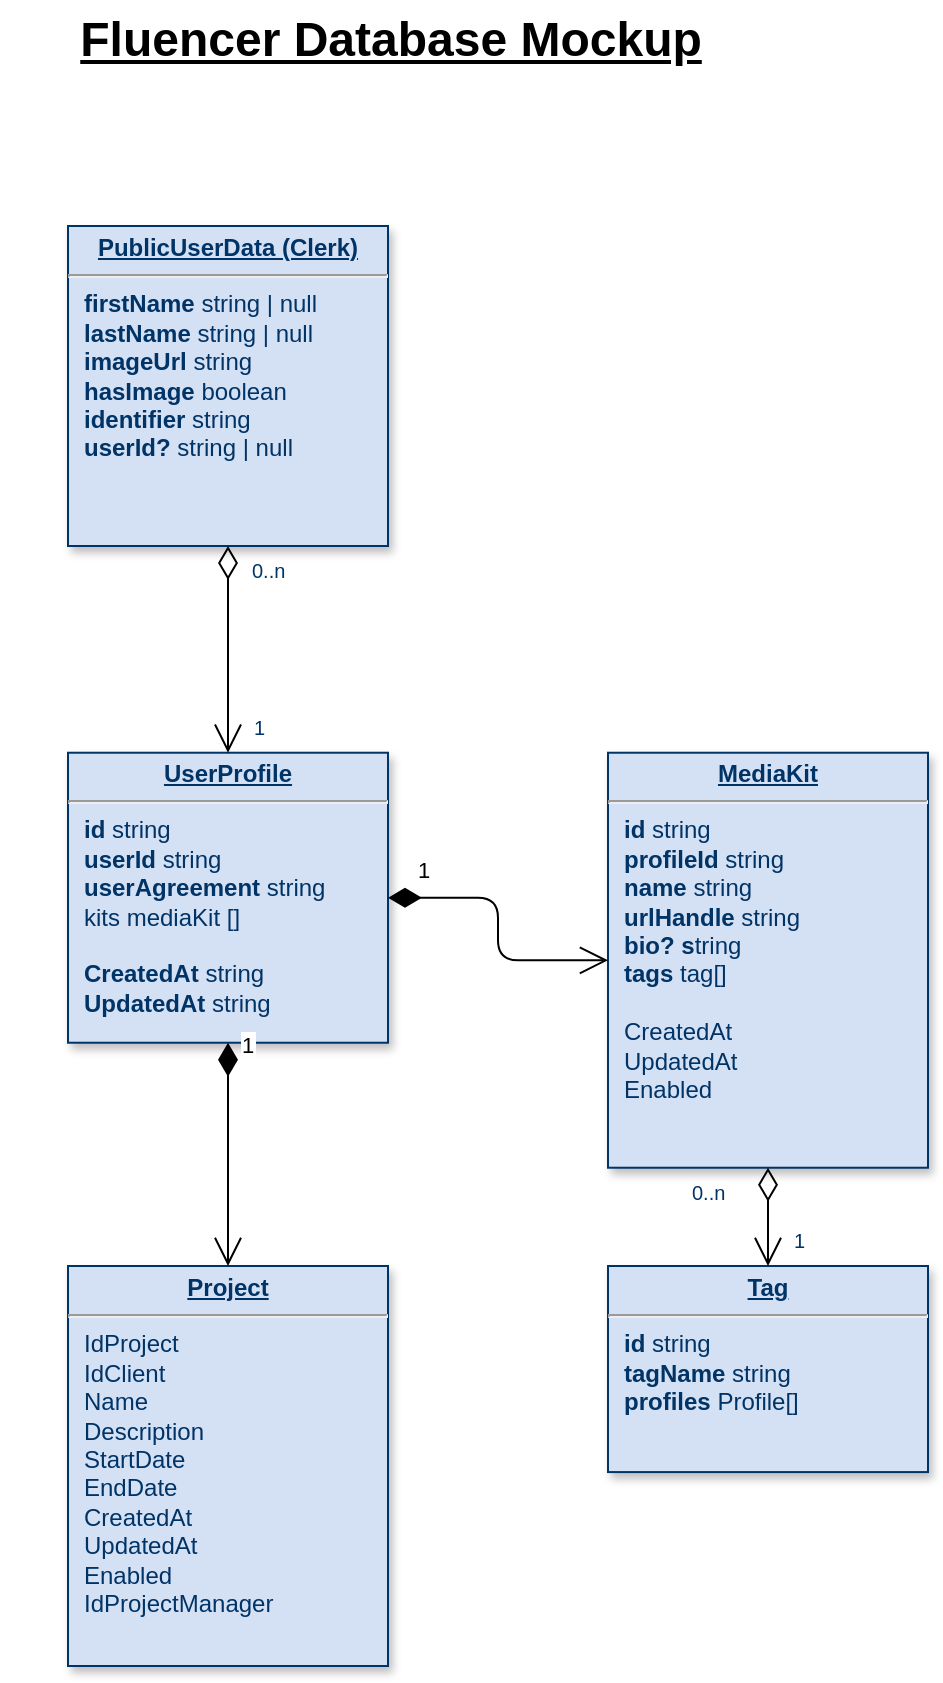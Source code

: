<mxfile version="24.7.6">
  <diagram name="Page-1" id="efa7a0a1-bf9b-a30e-e6df-94a7791c09e9">
    <mxGraphModel dx="1956" dy="1060" grid="1" gridSize="10" guides="1" tooltips="1" connect="1" arrows="1" fold="1" page="1" pageScale="1" pageWidth="826" pageHeight="1169" background="none" math="0" shadow="0">
      <root>
        <mxCell id="0" />
        <mxCell id="1" parent="0" />
        <mxCell id="20" value="&lt;p style=&quot;margin: 0px; margin-top: 4px; text-align: center; text-decoration: underline;&quot;&gt;&lt;b&gt;MediaKit&lt;/b&gt;&lt;/p&gt;&lt;hr&gt;&lt;p style=&quot;margin: 0px; margin-left: 8px;&quot;&gt;&lt;b&gt;id&lt;/b&gt;&amp;nbsp;string&lt;/p&gt;&lt;p style=&quot;margin: 0px; margin-left: 8px;&quot;&gt;&lt;b&gt;profileId&lt;/b&gt;&amp;nbsp;string&lt;/p&gt;&lt;p style=&quot;margin: 0px; margin-left: 8px;&quot;&gt;&lt;b&gt;name&lt;/b&gt;&amp;nbsp;string&lt;/p&gt;&lt;p style=&quot;margin: 0px; margin-left: 8px;&quot;&gt;&lt;b&gt;urlHandle&lt;/b&gt;&amp;nbsp;string&lt;/p&gt;&lt;p style=&quot;margin: 0px; margin-left: 8px;&quot;&gt;&lt;span style=&quot;background-color: initial;&quot;&gt;&lt;b&gt;bio? s&lt;/b&gt;tring&lt;/span&gt;&lt;/p&gt;&lt;p style=&quot;margin: 0px; margin-left: 8px;&quot;&gt;&lt;span style=&quot;background-color: initial;&quot;&gt;&lt;b&gt;tags&lt;/b&gt;&amp;nbsp;tag[]&lt;/span&gt;&lt;br&gt;&lt;/p&gt;&lt;p style=&quot;margin: 0px; margin-left: 8px;&quot;&gt;&lt;br&gt;&lt;/p&gt;&lt;p style=&quot;margin: 0px; margin-left: 8px;&quot;&gt;CreatedAt&lt;/p&gt;&lt;p style=&quot;margin: 0px; margin-left: 8px;&quot;&gt;UpdatedAt&lt;/p&gt;&lt;p style=&quot;margin: 0px; margin-left: 8px;&quot;&gt;Enabled&lt;/p&gt;" style="verticalAlign=top;align=left;overflow=fill;fontSize=12;fontFamily=Helvetica;html=1;strokeColor=#003366;shadow=1;fillColor=#D4E1F5;fontColor=#003366" parent="1" vertex="1">
          <mxGeometry x="310" y="423.36" width="160" height="207.5" as="geometry" />
        </mxCell>
        <mxCell id="21" value="&lt;p style=&quot;margin: 0px; margin-top: 4px; text-align: center; text-decoration: underline;&quot;&gt;&lt;strong&gt;UserProfile&lt;/strong&gt;&lt;/p&gt;&lt;hr&gt;&lt;p style=&quot;margin: 0px; margin-left: 8px;&quot;&gt;&lt;b&gt;id&lt;/b&gt; string&lt;/p&gt;&lt;p style=&quot;margin: 0px; margin-left: 8px;&quot;&gt;&lt;b&gt;userId&lt;/b&gt;&amp;nbsp;string&lt;/p&gt;&lt;p style=&quot;margin: 0px; margin-left: 8px;&quot;&gt;&lt;b&gt;userAgreement&lt;/b&gt;&amp;nbsp;string&lt;/p&gt;&lt;p style=&quot;margin: 0px; margin-left: 8px;&quot;&gt;kits mediaKit []&lt;/p&gt;&lt;p style=&quot;margin: 0px; margin-left: 8px;&quot;&gt;&lt;br&gt;&lt;/p&gt;&lt;p style=&quot;margin: 0px; margin-left: 8px;&quot;&gt;&lt;b&gt;CreatedAt&lt;/b&gt; string&lt;/p&gt;&lt;p style=&quot;margin: 0px; margin-left: 8px;&quot;&gt;&lt;b&gt;UpdatedAt&lt;/b&gt; string&lt;/p&gt;" style="verticalAlign=top;align=left;overflow=fill;fontSize=12;fontFamily=Helvetica;html=1;strokeColor=#003366;shadow=1;fillColor=#D4E1F5;fontColor=#003366" parent="1" vertex="1">
          <mxGeometry x="40" y="423.36" width="160" height="145" as="geometry" />
        </mxCell>
        <mxCell id="24" value="&lt;p style=&quot;margin: 4px 0px 0px; text-decoration: underline; text-align: center;&quot;&gt;&lt;strong&gt;Tag&lt;/strong&gt;&lt;/p&gt;&lt;hr&gt;&lt;p style=&quot;margin: 0px; margin-left: 8px;&quot;&gt;&lt;span style=&quot;background-color: initial;&quot;&gt;&lt;b&gt;id&lt;/b&gt;&amp;nbsp;string&lt;/span&gt;&lt;br&gt;&lt;/p&gt;&lt;p style=&quot;margin: 0px; margin-left: 8px;&quot;&gt;&lt;b&gt;tagName&lt;/b&gt;&amp;nbsp;string&lt;/p&gt;&lt;p style=&quot;margin: 0px; margin-left: 8px;&quot;&gt;&lt;b&gt;profiles&amp;nbsp;&lt;/b&gt;Profile[]&lt;/p&gt;" style="verticalAlign=top;align=left;overflow=fill;fontSize=12;fontFamily=Helvetica;html=1;strokeColor=#003366;shadow=1;fillColor=#D4E1F5;fontColor=#003366" parent="1" vertex="1">
          <mxGeometry x="310" y="680" width="160" height="103.04" as="geometry" />
        </mxCell>
        <mxCell id="25" value="&lt;p style=&quot;text-align: center; margin: 4px 0px 0px;&quot;&gt;&lt;span style=&quot;background-color: initial; text-align: left;&quot;&gt;&lt;b&gt;&lt;u&gt;PublicUserData (Clerk)&lt;/u&gt;&lt;/b&gt;&lt;/span&gt;&lt;/p&gt;&lt;hr&gt;&lt;p style=&quot;margin: 0px; margin-left: 8px;&quot;&gt;&lt;b&gt;firstName&lt;/b&gt; string | null&lt;/p&gt;&lt;p style=&quot;margin: 0px; margin-left: 8px;&quot;&gt;&lt;b&gt;lastName&lt;/b&gt; string | null&lt;/p&gt;&lt;p style=&quot;margin: 0px; margin-left: 8px;&quot;&gt;&lt;b&gt;imageUrl&lt;/b&gt; string&lt;/p&gt;&lt;p style=&quot;margin: 0px; margin-left: 8px;&quot;&gt;&lt;b&gt;hasImage&lt;/b&gt; boolean&lt;/p&gt;&lt;p style=&quot;margin: 0px; margin-left: 8px;&quot;&gt;&lt;b&gt;identifier&lt;/b&gt;&amp;nbsp;string&lt;/p&gt;&lt;p style=&quot;margin: 0px; margin-left: 8px;&quot;&gt;&lt;b&gt;userId?&lt;/b&gt;&amp;nbsp;string | null&lt;/p&gt;" style="verticalAlign=top;align=left;overflow=fill;fontSize=12;fontFamily=Helvetica;html=1;strokeColor=#003366;shadow=1;fillColor=#D4E1F5;fontColor=#003366" parent="1" vertex="1">
          <mxGeometry x="40.0" y="160.0" width="160" height="160" as="geometry" />
        </mxCell>
        <mxCell id="29" value="&lt;p style=&quot;margin: 0px; margin-top: 4px; text-align: center; text-decoration: underline;&quot;&gt;&lt;strong&gt;Project&lt;/strong&gt;&lt;/p&gt;&lt;hr /&gt;&lt;p style=&quot;margin: 0px; margin-left: 8px;&quot;&gt;IdProject&lt;/p&gt;&lt;p style=&quot;margin: 0px; margin-left: 8px;&quot;&gt;IdClient&lt;/p&gt;&lt;p style=&quot;margin: 0px; margin-left: 8px;&quot;&gt;Name&lt;/p&gt;&lt;p style=&quot;margin: 0px; margin-left: 8px;&quot;&gt;Description&lt;/p&gt;&lt;p style=&quot;margin: 0px; margin-left: 8px;&quot;&gt;StartDate&lt;/p&gt;&lt;p style=&quot;margin: 0px; margin-left: 8px;&quot;&gt;EndDate&lt;/p&gt;&lt;p style=&quot;margin: 0px; margin-left: 8px;&quot;&gt;CreatedAt&lt;/p&gt;&lt;p style=&quot;margin: 0px; margin-left: 8px;&quot;&gt;UpdatedAt&lt;/p&gt;&lt;p style=&quot;margin: 0px; margin-left: 8px;&quot;&gt;Enabled&lt;br /&gt;IdProjectManager&lt;/p&gt;" style="verticalAlign=top;align=left;overflow=fill;fontSize=12;fontFamily=Helvetica;html=1;strokeColor=#003366;shadow=1;fillColor=#D4E1F5;fontColor=#003366" parent="1" vertex="1">
          <mxGeometry x="40.0" y="680.0" width="160" height="200" as="geometry" />
        </mxCell>
        <mxCell id="87" value="" style="endArrow=open;endSize=12;startArrow=diamondThin;startSize=14;startFill=0;edgeStyle=orthogonalEdgeStyle" parent="1" source="20" target="24" edge="1">
          <mxGeometry x="519.36" y="200" as="geometry">
            <mxPoint x="519.36" y="338.36" as="sourcePoint" />
            <mxPoint x="679.36" y="338.36" as="targetPoint" />
          </mxGeometry>
        </mxCell>
        <mxCell id="88" value="0..n" style="resizable=0;align=left;verticalAlign=top;labelBackgroundColor=#ffffff;fontSize=10;strokeColor=#003366;shadow=1;fillColor=#D4E1F5;fontColor=#003366" parent="87" connectable="0" vertex="1">
          <mxGeometry x="-1" relative="1" as="geometry">
            <mxPoint x="-40" as="offset" />
          </mxGeometry>
        </mxCell>
        <mxCell id="89" value="1" style="resizable=0;align=right;verticalAlign=top;labelBackgroundColor=#ffffff;fontSize=10;strokeColor=#003366;shadow=1;fillColor=#D4E1F5;fontColor=#003366" parent="87" connectable="0" vertex="1">
          <mxGeometry x="1" relative="1" as="geometry">
            <mxPoint x="20.0" y="-25.0" as="offset" />
          </mxGeometry>
        </mxCell>
        <mxCell id="90" value="" style="endArrow=open;endSize=12;startArrow=diamondThin;startSize=14;startFill=0;edgeStyle=orthogonalEdgeStyle" parent="1" source="25" target="21" edge="1">
          <mxGeometry x="620" y="340" as="geometry">
            <mxPoint x="620" y="478.36" as="sourcePoint" />
            <mxPoint x="780" y="478.36" as="targetPoint" />
          </mxGeometry>
        </mxCell>
        <mxCell id="91" value="0..n" style="resizable=0;align=left;verticalAlign=top;labelBackgroundColor=#ffffff;fontSize=10;strokeColor=#003366;shadow=1;fillColor=#D4E1F5;fontColor=#003366" parent="90" connectable="0" vertex="1">
          <mxGeometry x="-1" relative="1" as="geometry">
            <mxPoint x="10" as="offset" />
          </mxGeometry>
        </mxCell>
        <mxCell id="92" value="1" style="resizable=0;align=right;verticalAlign=top;labelBackgroundColor=#ffffff;fontSize=10;strokeColor=#003366;shadow=1;fillColor=#D4E1F5;fontColor=#003366" parent="90" connectable="0" vertex="1">
          <mxGeometry x="1" relative="1" as="geometry">
            <mxPoint x="20" y="-25.0" as="offset" />
          </mxGeometry>
        </mxCell>
        <mxCell id="103" value="1" style="endArrow=open;endSize=12;startArrow=diamondThin;startSize=14;startFill=1;edgeStyle=orthogonalEdgeStyle;align=left;verticalAlign=bottom;" parent="1" source="21" target="20" edge="1">
          <mxGeometry x="-0.818" y="5.0" relative="1" as="geometry">
            <mxPoint x="80" y="648.36" as="sourcePoint" />
            <mxPoint x="240" y="648.36" as="targetPoint" />
            <mxPoint as="offset" />
          </mxGeometry>
        </mxCell>
        <mxCell id="Y7Ip-zg6f_ZEsinvc66D-115" value="1" style="endArrow=open;endSize=12;startArrow=diamondThin;startSize=14;startFill=1;edgeStyle=orthogonalEdgeStyle;align=left;verticalAlign=bottom;exitX=0.5;exitY=1;exitDx=0;exitDy=0;" edge="1" parent="1" source="21">
          <mxGeometry x="-0.818" y="5.0" relative="1" as="geometry">
            <mxPoint x="210" y="506.36" as="sourcePoint" />
            <mxPoint x="120" y="680" as="targetPoint" />
            <mxPoint as="offset" />
            <Array as="points">
              <mxPoint x="120" y="628" />
            </Array>
          </mxGeometry>
        </mxCell>
        <mxCell id="Y7Ip-zg6f_ZEsinvc66D-116" value="&lt;u&gt;Fluencer Database Mockup&lt;/u&gt;" style="text;strokeColor=none;fillColor=none;html=1;fontSize=24;fontStyle=1;verticalAlign=middle;align=center;" vertex="1" parent="1">
          <mxGeometry x="6" y="47" width="390" height="40" as="geometry" />
        </mxCell>
      </root>
    </mxGraphModel>
  </diagram>
</mxfile>
